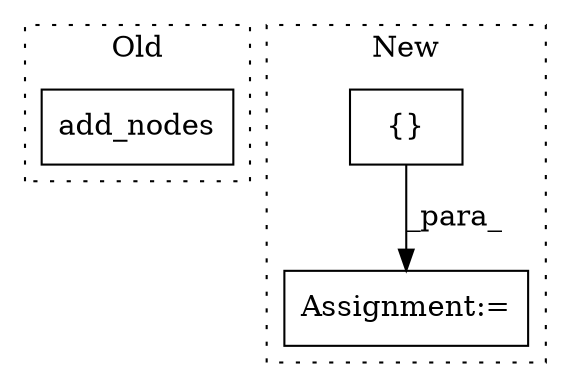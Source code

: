 digraph G {
subgraph cluster0 {
1 [label="add_nodes" a="32" s="2318,2337" l="10,1" shape="box"];
label = "Old";
style="dotted";
}
subgraph cluster1 {
2 [label="{}" a="4" s="2424,2454" l="1,1" shape="box"];
3 [label="Assignment:=" a="7" s="2401" l="1" shape="box"];
label = "New";
style="dotted";
}
2 -> 3 [label="_para_"];
}